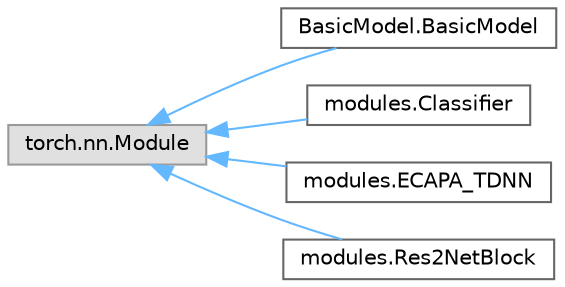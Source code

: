 digraph "Graphical Class Hierarchy"
{
 // LATEX_PDF_SIZE
  bgcolor="transparent";
  edge [fontname=Helvetica,fontsize=10,labelfontname=Helvetica,labelfontsize=10];
  node [fontname=Helvetica,fontsize=10,shape=box,height=0.2,width=0.4];
  rankdir="LR";
  Node0 [id="Node000000",label="torch.nn.Module",height=0.2,width=0.4,color="grey60", fillcolor="#E0E0E0", style="filled",tooltip=" "];
  Node0 -> Node1 [id="edge8_Node000000_Node000001",dir="back",color="steelblue1",style="solid",tooltip=" "];
  Node1 [id="Node000001",label="BasicModel.BasicModel",height=0.2,width=0.4,color="grey40", fillcolor="white", style="filled",URL="$class_basic_model_1_1_basic_model.html",tooltip=" "];
  Node0 -> Node2 [id="edge9_Node000000_Node000002",dir="back",color="steelblue1",style="solid",tooltip=" "];
  Node2 [id="Node000002",label="modules.Classifier",height=0.2,width=0.4,color="grey40", fillcolor="white", style="filled",URL="$classmodules_1_1_classifier.html",tooltip=" "];
  Node0 -> Node3 [id="edge10_Node000000_Node000003",dir="back",color="steelblue1",style="solid",tooltip=" "];
  Node3 [id="Node000003",label="modules.ECAPA_TDNN",height=0.2,width=0.4,color="grey40", fillcolor="white", style="filled",URL="$classmodules_1_1_e_c_a_p_a___t_d_n_n.html",tooltip=" "];
  Node0 -> Node4 [id="edge11_Node000000_Node000004",dir="back",color="steelblue1",style="solid",tooltip=" "];
  Node4 [id="Node000004",label="modules.Res2NetBlock",height=0.2,width=0.4,color="grey40", fillcolor="white", style="filled",URL="$classmodules_1_1_res2_net_block.html",tooltip=" "];
}
